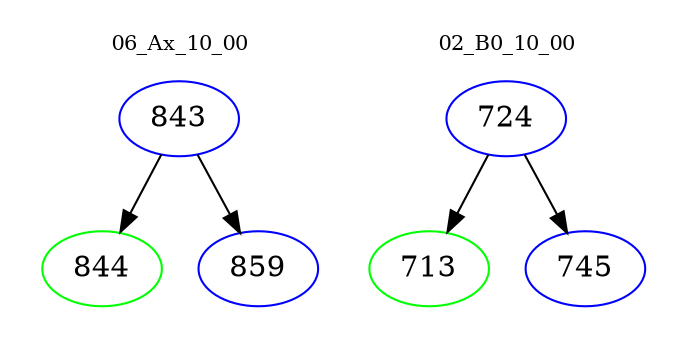 digraph{
subgraph cluster_0 {
color = white
label = "06_Ax_10_00";
fontsize=10;
T0_843 [label="843", color="blue"]
T0_843 -> T0_844 [color="black"]
T0_844 [label="844", color="green"]
T0_843 -> T0_859 [color="black"]
T0_859 [label="859", color="blue"]
}
subgraph cluster_1 {
color = white
label = "02_B0_10_00";
fontsize=10;
T1_724 [label="724", color="blue"]
T1_724 -> T1_713 [color="black"]
T1_713 [label="713", color="green"]
T1_724 -> T1_745 [color="black"]
T1_745 [label="745", color="blue"]
}
}
